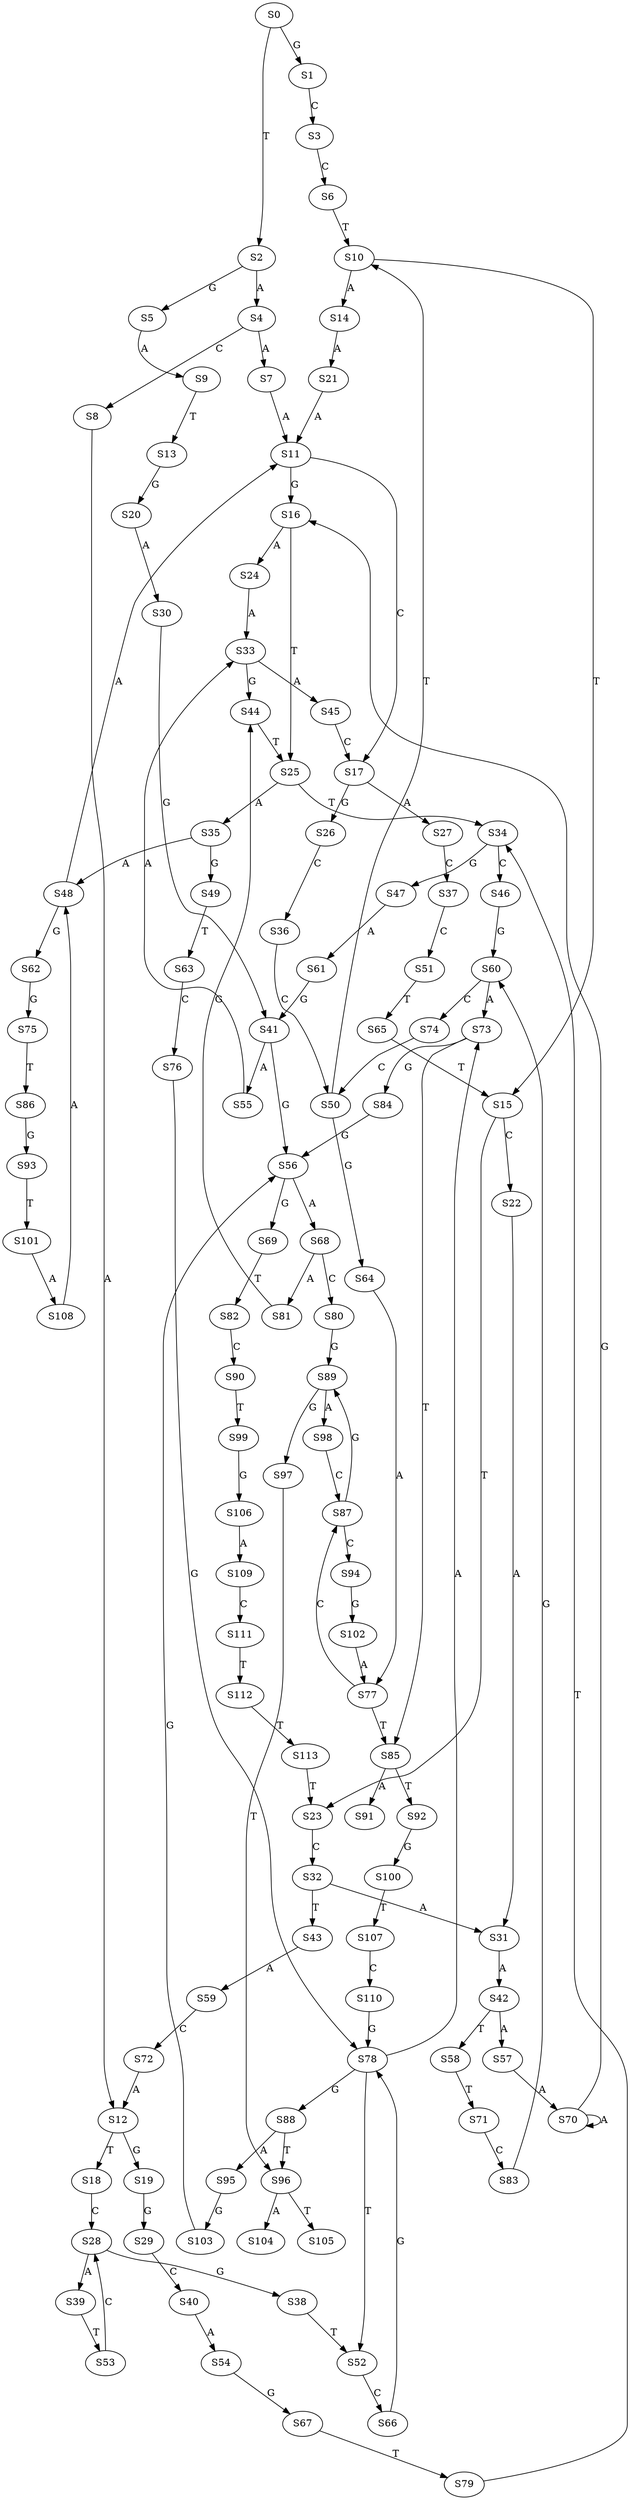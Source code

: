 strict digraph  {
	S0 -> S1 [ label = G ];
	S0 -> S2 [ label = T ];
	S1 -> S3 [ label = C ];
	S2 -> S4 [ label = A ];
	S2 -> S5 [ label = G ];
	S3 -> S6 [ label = C ];
	S4 -> S7 [ label = A ];
	S4 -> S8 [ label = C ];
	S5 -> S9 [ label = A ];
	S6 -> S10 [ label = T ];
	S7 -> S11 [ label = A ];
	S8 -> S12 [ label = A ];
	S9 -> S13 [ label = T ];
	S10 -> S14 [ label = A ];
	S10 -> S15 [ label = T ];
	S11 -> S16 [ label = G ];
	S11 -> S17 [ label = C ];
	S12 -> S18 [ label = T ];
	S12 -> S19 [ label = G ];
	S13 -> S20 [ label = G ];
	S14 -> S21 [ label = A ];
	S15 -> S22 [ label = C ];
	S15 -> S23 [ label = T ];
	S16 -> S24 [ label = A ];
	S16 -> S25 [ label = T ];
	S17 -> S26 [ label = G ];
	S17 -> S27 [ label = A ];
	S18 -> S28 [ label = C ];
	S19 -> S29 [ label = G ];
	S20 -> S30 [ label = A ];
	S21 -> S11 [ label = A ];
	S22 -> S31 [ label = A ];
	S23 -> S32 [ label = C ];
	S24 -> S33 [ label = A ];
	S25 -> S34 [ label = T ];
	S25 -> S35 [ label = A ];
	S26 -> S36 [ label = C ];
	S27 -> S37 [ label = C ];
	S28 -> S38 [ label = G ];
	S28 -> S39 [ label = A ];
	S29 -> S40 [ label = C ];
	S30 -> S41 [ label = G ];
	S31 -> S42 [ label = A ];
	S32 -> S43 [ label = T ];
	S32 -> S31 [ label = A ];
	S33 -> S44 [ label = G ];
	S33 -> S45 [ label = A ];
	S34 -> S46 [ label = C ];
	S34 -> S47 [ label = G ];
	S35 -> S48 [ label = A ];
	S35 -> S49 [ label = G ];
	S36 -> S50 [ label = C ];
	S37 -> S51 [ label = C ];
	S38 -> S52 [ label = T ];
	S39 -> S53 [ label = T ];
	S40 -> S54 [ label = A ];
	S41 -> S55 [ label = A ];
	S41 -> S56 [ label = G ];
	S42 -> S57 [ label = A ];
	S42 -> S58 [ label = T ];
	S43 -> S59 [ label = A ];
	S44 -> S25 [ label = T ];
	S45 -> S17 [ label = C ];
	S46 -> S60 [ label = G ];
	S47 -> S61 [ label = A ];
	S48 -> S11 [ label = A ];
	S48 -> S62 [ label = G ];
	S49 -> S63 [ label = T ];
	S50 -> S10 [ label = T ];
	S50 -> S64 [ label = G ];
	S51 -> S65 [ label = T ];
	S52 -> S66 [ label = C ];
	S53 -> S28 [ label = C ];
	S54 -> S67 [ label = G ];
	S55 -> S33 [ label = A ];
	S56 -> S68 [ label = A ];
	S56 -> S69 [ label = G ];
	S57 -> S70 [ label = A ];
	S58 -> S71 [ label = T ];
	S59 -> S72 [ label = C ];
	S60 -> S73 [ label = A ];
	S60 -> S74 [ label = C ];
	S61 -> S41 [ label = G ];
	S62 -> S75 [ label = G ];
	S63 -> S76 [ label = C ];
	S64 -> S77 [ label = A ];
	S65 -> S15 [ label = T ];
	S66 -> S78 [ label = G ];
	S67 -> S79 [ label = T ];
	S68 -> S80 [ label = C ];
	S68 -> S81 [ label = A ];
	S69 -> S82 [ label = T ];
	S70 -> S16 [ label = G ];
	S70 -> S70 [ label = A ];
	S71 -> S83 [ label = C ];
	S72 -> S12 [ label = A ];
	S73 -> S84 [ label = G ];
	S73 -> S85 [ label = T ];
	S74 -> S50 [ label = C ];
	S75 -> S86 [ label = T ];
	S76 -> S78 [ label = G ];
	S77 -> S87 [ label = C ];
	S77 -> S85 [ label = T ];
	S78 -> S88 [ label = G ];
	S78 -> S73 [ label = A ];
	S78 -> S52 [ label = T ];
	S79 -> S34 [ label = T ];
	S80 -> S89 [ label = G ];
	S81 -> S44 [ label = G ];
	S82 -> S90 [ label = C ];
	S83 -> S60 [ label = G ];
	S84 -> S56 [ label = G ];
	S85 -> S91 [ label = A ];
	S85 -> S92 [ label = T ];
	S86 -> S93 [ label = G ];
	S87 -> S89 [ label = G ];
	S87 -> S94 [ label = C ];
	S88 -> S95 [ label = A ];
	S88 -> S96 [ label = T ];
	S89 -> S97 [ label = G ];
	S89 -> S98 [ label = A ];
	S90 -> S99 [ label = T ];
	S92 -> S100 [ label = G ];
	S93 -> S101 [ label = T ];
	S94 -> S102 [ label = G ];
	S95 -> S103 [ label = G ];
	S96 -> S104 [ label = A ];
	S96 -> S105 [ label = T ];
	S97 -> S96 [ label = T ];
	S98 -> S87 [ label = C ];
	S99 -> S106 [ label = G ];
	S100 -> S107 [ label = T ];
	S101 -> S108 [ label = A ];
	S102 -> S77 [ label = A ];
	S103 -> S56 [ label = G ];
	S106 -> S109 [ label = A ];
	S107 -> S110 [ label = C ];
	S108 -> S48 [ label = A ];
	S109 -> S111 [ label = C ];
	S110 -> S78 [ label = G ];
	S111 -> S112 [ label = T ];
	S112 -> S113 [ label = T ];
	S113 -> S23 [ label = T ];
}
